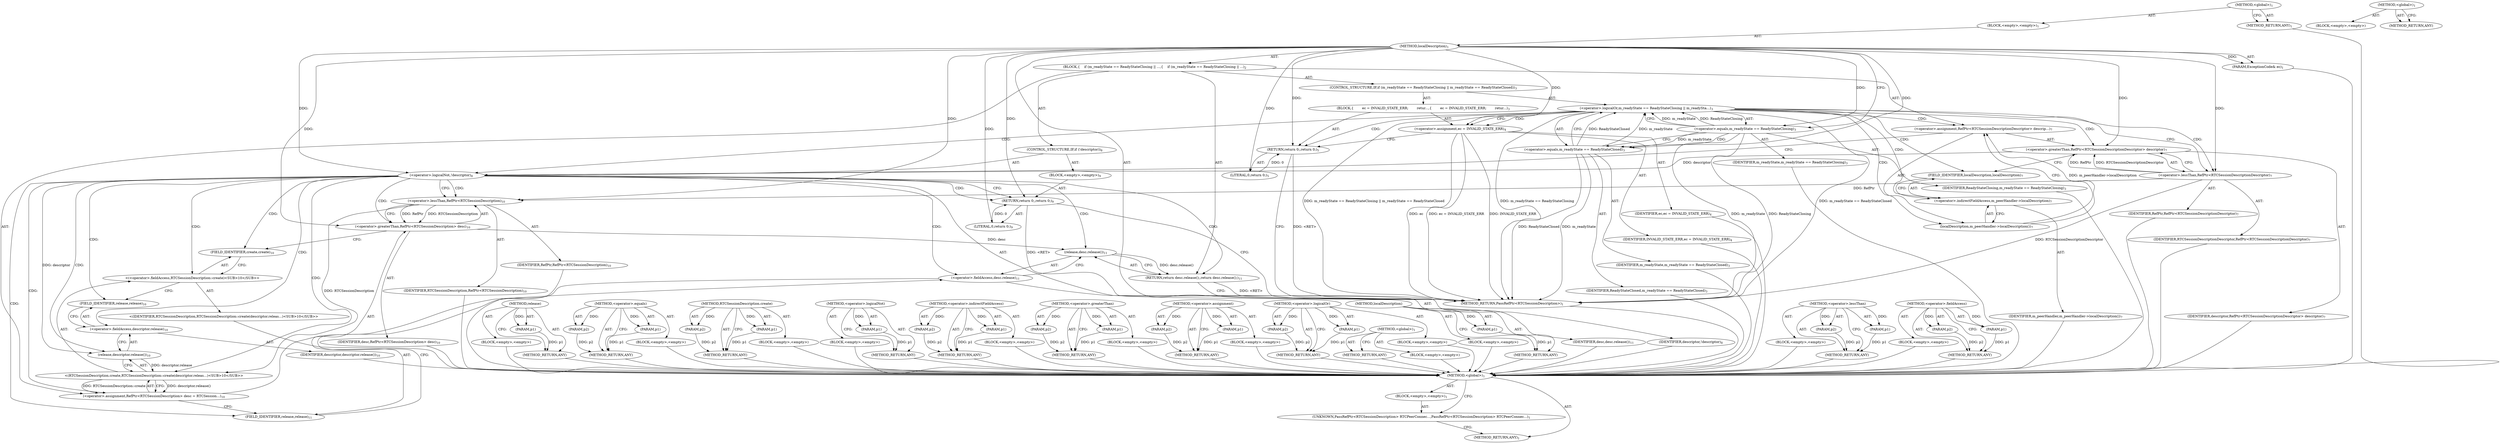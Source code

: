 digraph "&lt;global&gt;" {
vulnerable_101 [label=<(METHOD,&lt;operator&gt;.lessThan)>];
vulnerable_102 [label=<(PARAM,p1)>];
vulnerable_103 [label=<(PARAM,p2)>];
vulnerable_104 [label=<(BLOCK,&lt;empty&gt;,&lt;empty&gt;)>];
vulnerable_105 [label=<(METHOD_RETURN,ANY)>];
vulnerable_124 [label=<(METHOD,&lt;operator&gt;.fieldAccess)>];
vulnerable_125 [label=<(PARAM,p1)>];
vulnerable_126 [label=<(PARAM,p2)>];
vulnerable_127 [label=<(BLOCK,&lt;empty&gt;,&lt;empty&gt;)>];
vulnerable_128 [label=<(METHOD_RETURN,ANY)>];
vulnerable_6 [label=<(METHOD,&lt;global&gt;)<SUB>1</SUB>>];
vulnerable_7 [label=<(BLOCK,&lt;empty&gt;,&lt;empty&gt;)<SUB>1</SUB>>];
vulnerable_8 [label=<(METHOD,localDescription)<SUB>1</SUB>>];
vulnerable_9 [label=<(PARAM,ExceptionCode&amp; ec)<SUB>1</SUB>>];
vulnerable_10 [label=<(BLOCK,{
    if (m_readyState == ReadyStateClosing || ...,{
    if (m_readyState == ReadyStateClosing || ...)<SUB>2</SUB>>];
vulnerable_11 [label=<(CONTROL_STRUCTURE,IF,if (m_readyState == ReadyStateClosing || m_readyState == ReadyStateClosed))<SUB>3</SUB>>];
vulnerable_12 [label=<(&lt;operator&gt;.logicalOr,m_readyState == ReadyStateClosing || m_readySta...)<SUB>3</SUB>>];
vulnerable_13 [label=<(&lt;operator&gt;.equals,m_readyState == ReadyStateClosing)<SUB>3</SUB>>];
vulnerable_14 [label=<(IDENTIFIER,m_readyState,m_readyState == ReadyStateClosing)<SUB>3</SUB>>];
vulnerable_15 [label=<(IDENTIFIER,ReadyStateClosing,m_readyState == ReadyStateClosing)<SUB>3</SUB>>];
vulnerable_16 [label=<(&lt;operator&gt;.equals,m_readyState == ReadyStateClosed)<SUB>3</SUB>>];
vulnerable_17 [label=<(IDENTIFIER,m_readyState,m_readyState == ReadyStateClosed)<SUB>3</SUB>>];
vulnerable_18 [label=<(IDENTIFIER,ReadyStateClosed,m_readyState == ReadyStateClosed)<SUB>3</SUB>>];
vulnerable_19 [label=<(BLOCK,{
        ec = INVALID_STATE_ERR;
        retur...,{
        ec = INVALID_STATE_ERR;
        retur...)<SUB>3</SUB>>];
vulnerable_20 [label=<(&lt;operator&gt;.assignment,ec = INVALID_STATE_ERR)<SUB>4</SUB>>];
vulnerable_21 [label=<(IDENTIFIER,ec,ec = INVALID_STATE_ERR)<SUB>4</SUB>>];
vulnerable_22 [label=<(IDENTIFIER,INVALID_STATE_ERR,ec = INVALID_STATE_ERR)<SUB>4</SUB>>];
vulnerable_23 [label=<(RETURN,return 0;,return 0;)<SUB>5</SUB>>];
vulnerable_24 [label=<(LITERAL,0,return 0;)<SUB>5</SUB>>];
vulnerable_25 [label=<(&lt;operator&gt;.assignment,RefPtr&lt;RTCSessionDescriptionDescriptor&gt; descrip...)<SUB>7</SUB>>];
vulnerable_26 [label=<(&lt;operator&gt;.greaterThan,RefPtr&lt;RTCSessionDescriptionDescriptor&gt; descriptor)<SUB>7</SUB>>];
vulnerable_27 [label=<(&lt;operator&gt;.lessThan,RefPtr&lt;RTCSessionDescriptionDescriptor)<SUB>7</SUB>>];
vulnerable_28 [label=<(IDENTIFIER,RefPtr,RefPtr&lt;RTCSessionDescriptionDescriptor)<SUB>7</SUB>>];
vulnerable_29 [label=<(IDENTIFIER,RTCSessionDescriptionDescriptor,RefPtr&lt;RTCSessionDescriptionDescriptor)<SUB>7</SUB>>];
vulnerable_30 [label=<(IDENTIFIER,descriptor,RefPtr&lt;RTCSessionDescriptionDescriptor&gt; descriptor)<SUB>7</SUB>>];
vulnerable_31 [label=<(localDescription,m_peerHandler-&gt;localDescription())<SUB>7</SUB>>];
vulnerable_32 [label=<(&lt;operator&gt;.indirectFieldAccess,m_peerHandler-&gt;localDescription)<SUB>7</SUB>>];
vulnerable_33 [label=<(IDENTIFIER,m_peerHandler,m_peerHandler-&gt;localDescription())<SUB>7</SUB>>];
vulnerable_34 [label=<(FIELD_IDENTIFIER,localDescription,localDescription)<SUB>7</SUB>>];
vulnerable_35 [label=<(CONTROL_STRUCTURE,IF,if (!descriptor))<SUB>8</SUB>>];
vulnerable_36 [label=<(&lt;operator&gt;.logicalNot,!descriptor)<SUB>8</SUB>>];
vulnerable_37 [label=<(IDENTIFIER,descriptor,!descriptor)<SUB>8</SUB>>];
vulnerable_38 [label=<(BLOCK,&lt;empty&gt;,&lt;empty&gt;)<SUB>9</SUB>>];
vulnerable_39 [label=<(RETURN,return 0;,return 0;)<SUB>9</SUB>>];
vulnerable_40 [label=<(LITERAL,0,return 0;)<SUB>9</SUB>>];
vulnerable_41 [label=<(&lt;operator&gt;.assignment,RefPtr&lt;RTCSessionDescription&gt; desc = RTCSession...)<SUB>10</SUB>>];
vulnerable_42 [label=<(&lt;operator&gt;.greaterThan,RefPtr&lt;RTCSessionDescription&gt; desc)<SUB>10</SUB>>];
vulnerable_43 [label=<(&lt;operator&gt;.lessThan,RefPtr&lt;RTCSessionDescription)<SUB>10</SUB>>];
vulnerable_44 [label=<(IDENTIFIER,RefPtr,RefPtr&lt;RTCSessionDescription)<SUB>10</SUB>>];
vulnerable_45 [label=<(IDENTIFIER,RTCSessionDescription,RefPtr&lt;RTCSessionDescription)<SUB>10</SUB>>];
vulnerable_46 [label=<(IDENTIFIER,desc,RefPtr&lt;RTCSessionDescription&gt; desc)<SUB>10</SUB>>];
vulnerable_47 [label="<(RTCSessionDescription.create,RTCSessionDescription::create(descriptor.releas...)<SUB>10</SUB>>"];
vulnerable_48 [label="<(&lt;operator&gt;.fieldAccess,RTCSessionDescription::create)<SUB>10</SUB>>"];
vulnerable_49 [label="<(IDENTIFIER,RTCSessionDescription,RTCSessionDescription::create(descriptor.releas...)<SUB>10</SUB>>"];
vulnerable_50 [label=<(FIELD_IDENTIFIER,create,create)<SUB>10</SUB>>];
vulnerable_51 [label=<(release,descriptor.release())<SUB>10</SUB>>];
vulnerable_52 [label=<(&lt;operator&gt;.fieldAccess,descriptor.release)<SUB>10</SUB>>];
vulnerable_53 [label=<(IDENTIFIER,descriptor,descriptor.release())<SUB>10</SUB>>];
vulnerable_54 [label=<(FIELD_IDENTIFIER,release,release)<SUB>10</SUB>>];
vulnerable_55 [label=<(RETURN,return desc.release();,return desc.release();)<SUB>11</SUB>>];
vulnerable_56 [label=<(release,desc.release())<SUB>11</SUB>>];
vulnerable_57 [label=<(&lt;operator&gt;.fieldAccess,desc.release)<SUB>11</SUB>>];
vulnerable_58 [label=<(IDENTIFIER,desc,desc.release())<SUB>11</SUB>>];
vulnerable_59 [label=<(FIELD_IDENTIFIER,release,release)<SUB>11</SUB>>];
vulnerable_60 [label=<(METHOD_RETURN,PassRefPtr&lt;RTCSessionDescription&gt;)<SUB>1</SUB>>];
vulnerable_62 [label=<(METHOD_RETURN,ANY)<SUB>1</SUB>>];
vulnerable_129 [label=<(METHOD,release)>];
vulnerable_130 [label=<(PARAM,p1)>];
vulnerable_131 [label=<(BLOCK,&lt;empty&gt;,&lt;empty&gt;)>];
vulnerable_132 [label=<(METHOD_RETURN,ANY)>];
vulnerable_86 [label=<(METHOD,&lt;operator&gt;.equals)>];
vulnerable_87 [label=<(PARAM,p1)>];
vulnerable_88 [label=<(PARAM,p2)>];
vulnerable_89 [label=<(BLOCK,&lt;empty&gt;,&lt;empty&gt;)>];
vulnerable_90 [label=<(METHOD_RETURN,ANY)>];
vulnerable_119 [label=<(METHOD,RTCSessionDescription.create)>];
vulnerable_120 [label=<(PARAM,p1)>];
vulnerable_121 [label=<(PARAM,p2)>];
vulnerable_122 [label=<(BLOCK,&lt;empty&gt;,&lt;empty&gt;)>];
vulnerable_123 [label=<(METHOD_RETURN,ANY)>];
vulnerable_115 [label=<(METHOD,&lt;operator&gt;.logicalNot)>];
vulnerable_116 [label=<(PARAM,p1)>];
vulnerable_117 [label=<(BLOCK,&lt;empty&gt;,&lt;empty&gt;)>];
vulnerable_118 [label=<(METHOD_RETURN,ANY)>];
vulnerable_110 [label=<(METHOD,&lt;operator&gt;.indirectFieldAccess)>];
vulnerable_111 [label=<(PARAM,p1)>];
vulnerable_112 [label=<(PARAM,p2)>];
vulnerable_113 [label=<(BLOCK,&lt;empty&gt;,&lt;empty&gt;)>];
vulnerable_114 [label=<(METHOD_RETURN,ANY)>];
vulnerable_96 [label=<(METHOD,&lt;operator&gt;.greaterThan)>];
vulnerable_97 [label=<(PARAM,p1)>];
vulnerable_98 [label=<(PARAM,p2)>];
vulnerable_99 [label=<(BLOCK,&lt;empty&gt;,&lt;empty&gt;)>];
vulnerable_100 [label=<(METHOD_RETURN,ANY)>];
vulnerable_91 [label=<(METHOD,&lt;operator&gt;.assignment)>];
vulnerable_92 [label=<(PARAM,p1)>];
vulnerable_93 [label=<(PARAM,p2)>];
vulnerable_94 [label=<(BLOCK,&lt;empty&gt;,&lt;empty&gt;)>];
vulnerable_95 [label=<(METHOD_RETURN,ANY)>];
vulnerable_81 [label=<(METHOD,&lt;operator&gt;.logicalOr)>];
vulnerable_82 [label=<(PARAM,p1)>];
vulnerable_83 [label=<(PARAM,p2)>];
vulnerable_84 [label=<(BLOCK,&lt;empty&gt;,&lt;empty&gt;)>];
vulnerable_85 [label=<(METHOD_RETURN,ANY)>];
vulnerable_75 [label=<(METHOD,&lt;global&gt;)<SUB>1</SUB>>];
vulnerable_76 [label=<(BLOCK,&lt;empty&gt;,&lt;empty&gt;)>];
vulnerable_77 [label=<(METHOD_RETURN,ANY)>];
vulnerable_106 [label=<(METHOD,localDescription)>];
vulnerable_107 [label=<(PARAM,p1)>];
vulnerable_108 [label=<(BLOCK,&lt;empty&gt;,&lt;empty&gt;)>];
vulnerable_109 [label=<(METHOD_RETURN,ANY)>];
fixed_6 [label=<(METHOD,&lt;global&gt;)<SUB>1</SUB>>];
fixed_7 [label=<(BLOCK,&lt;empty&gt;,&lt;empty&gt;)<SUB>1</SUB>>];
fixed_8 [label=<(UNKNOWN,PassRefPtr&lt;RTCSessionDescription&gt; RTCPeerConnec...,PassRefPtr&lt;RTCSessionDescription&gt; RTCPeerConnec...)<SUB>1</SUB>>];
fixed_9 [label=<(METHOD_RETURN,ANY)<SUB>1</SUB>>];
fixed_14 [label=<(METHOD,&lt;global&gt;)<SUB>1</SUB>>];
fixed_15 [label=<(BLOCK,&lt;empty&gt;,&lt;empty&gt;)>];
fixed_16 [label=<(METHOD_RETURN,ANY)>];
vulnerable_101 -> vulnerable_102  [key=0, label="AST: "];
vulnerable_101 -> vulnerable_102  [key=1, label="DDG: "];
vulnerable_101 -> vulnerable_104  [key=0, label="AST: "];
vulnerable_101 -> vulnerable_103  [key=0, label="AST: "];
vulnerable_101 -> vulnerable_103  [key=1, label="DDG: "];
vulnerable_101 -> vulnerable_105  [key=0, label="AST: "];
vulnerable_101 -> vulnerable_105  [key=1, label="CFG: "];
vulnerable_102 -> vulnerable_105  [key=0, label="DDG: p1"];
vulnerable_103 -> vulnerable_105  [key=0, label="DDG: p2"];
vulnerable_104 -> fixed_6  [key=0];
vulnerable_105 -> fixed_6  [key=0];
vulnerable_124 -> vulnerable_125  [key=0, label="AST: "];
vulnerable_124 -> vulnerable_125  [key=1, label="DDG: "];
vulnerable_124 -> vulnerable_127  [key=0, label="AST: "];
vulnerable_124 -> vulnerable_126  [key=0, label="AST: "];
vulnerable_124 -> vulnerable_126  [key=1, label="DDG: "];
vulnerable_124 -> vulnerable_128  [key=0, label="AST: "];
vulnerable_124 -> vulnerable_128  [key=1, label="CFG: "];
vulnerable_125 -> vulnerable_128  [key=0, label="DDG: p1"];
vulnerable_126 -> vulnerable_128  [key=0, label="DDG: p2"];
vulnerable_127 -> fixed_6  [key=0];
vulnerable_128 -> fixed_6  [key=0];
vulnerable_6 -> vulnerable_7  [key=0, label="AST: "];
vulnerable_6 -> vulnerable_62  [key=0, label="AST: "];
vulnerable_6 -> vulnerable_62  [key=1, label="CFG: "];
vulnerable_7 -> vulnerable_8  [key=0, label="AST: "];
vulnerable_8 -> vulnerable_9  [key=0, label="AST: "];
vulnerable_8 -> vulnerable_9  [key=1, label="DDG: "];
vulnerable_8 -> vulnerable_10  [key=0, label="AST: "];
vulnerable_8 -> vulnerable_60  [key=0, label="AST: "];
vulnerable_8 -> vulnerable_13  [key=0, label="CFG: "];
vulnerable_8 -> vulnerable_13  [key=1, label="DDG: "];
vulnerable_8 -> vulnerable_20  [key=0, label="DDG: "];
vulnerable_8 -> vulnerable_23  [key=0, label="DDG: "];
vulnerable_8 -> vulnerable_26  [key=0, label="DDG: "];
vulnerable_8 -> vulnerable_36  [key=0, label="DDG: "];
vulnerable_8 -> vulnerable_39  [key=0, label="DDG: "];
vulnerable_8 -> vulnerable_42  [key=0, label="DDG: "];
vulnerable_8 -> vulnerable_16  [key=0, label="DDG: "];
vulnerable_8 -> vulnerable_24  [key=0, label="DDG: "];
vulnerable_8 -> vulnerable_27  [key=0, label="DDG: "];
vulnerable_8 -> vulnerable_40  [key=0, label="DDG: "];
vulnerable_8 -> vulnerable_43  [key=0, label="DDG: "];
vulnerable_9 -> fixed_6  [key=0];
vulnerable_10 -> vulnerable_11  [key=0, label="AST: "];
vulnerable_10 -> vulnerable_25  [key=0, label="AST: "];
vulnerable_10 -> vulnerable_35  [key=0, label="AST: "];
vulnerable_10 -> vulnerable_41  [key=0, label="AST: "];
vulnerable_10 -> vulnerable_55  [key=0, label="AST: "];
vulnerable_11 -> vulnerable_12  [key=0, label="AST: "];
vulnerable_11 -> vulnerable_19  [key=0, label="AST: "];
vulnerable_12 -> vulnerable_13  [key=0, label="AST: "];
vulnerable_12 -> vulnerable_16  [key=0, label="AST: "];
vulnerable_12 -> vulnerable_20  [key=0, label="CFG: "];
vulnerable_12 -> vulnerable_20  [key=1, label="CDG: "];
vulnerable_12 -> vulnerable_27  [key=0, label="CFG: "];
vulnerable_12 -> vulnerable_27  [key=1, label="CDG: "];
vulnerable_12 -> vulnerable_60  [key=0, label="DDG: m_readyState == ReadyStateClosing"];
vulnerable_12 -> vulnerable_60  [key=1, label="DDG: m_readyState == ReadyStateClosed"];
vulnerable_12 -> vulnerable_60  [key=2, label="DDG: m_readyState == ReadyStateClosing || m_readyState == ReadyStateClosed"];
vulnerable_12 -> vulnerable_34  [key=0, label="CDG: "];
vulnerable_12 -> vulnerable_32  [key=0, label="CDG: "];
vulnerable_12 -> vulnerable_26  [key=0, label="CDG: "];
vulnerable_12 -> vulnerable_23  [key=0, label="CDG: "];
vulnerable_12 -> vulnerable_36  [key=0, label="CDG: "];
vulnerable_12 -> vulnerable_25  [key=0, label="CDG: "];
vulnerable_12 -> vulnerable_31  [key=0, label="CDG: "];
vulnerable_13 -> vulnerable_14  [key=0, label="AST: "];
vulnerable_13 -> vulnerable_15  [key=0, label="AST: "];
vulnerable_13 -> vulnerable_12  [key=0, label="CFG: "];
vulnerable_13 -> vulnerable_12  [key=1, label="DDG: m_readyState"];
vulnerable_13 -> vulnerable_12  [key=2, label="DDG: ReadyStateClosing"];
vulnerable_13 -> vulnerable_16  [key=0, label="CFG: "];
vulnerable_13 -> vulnerable_16  [key=1, label="DDG: m_readyState"];
vulnerable_13 -> vulnerable_16  [key=2, label="CDG: "];
vulnerable_13 -> vulnerable_60  [key=0, label="DDG: m_readyState"];
vulnerable_13 -> vulnerable_60  [key=1, label="DDG: ReadyStateClosing"];
vulnerable_14 -> fixed_6  [key=0];
vulnerable_15 -> fixed_6  [key=0];
vulnerable_16 -> vulnerable_17  [key=0, label="AST: "];
vulnerable_16 -> vulnerable_18  [key=0, label="AST: "];
vulnerable_16 -> vulnerable_12  [key=0, label="CFG: "];
vulnerable_16 -> vulnerable_12  [key=1, label="DDG: m_readyState"];
vulnerable_16 -> vulnerable_12  [key=2, label="DDG: ReadyStateClosed"];
vulnerable_16 -> vulnerable_60  [key=0, label="DDG: m_readyState"];
vulnerable_16 -> vulnerable_60  [key=1, label="DDG: ReadyStateClosed"];
vulnerable_17 -> fixed_6  [key=0];
vulnerable_18 -> fixed_6  [key=0];
vulnerable_19 -> vulnerable_20  [key=0, label="AST: "];
vulnerable_19 -> vulnerable_23  [key=0, label="AST: "];
vulnerable_20 -> vulnerable_21  [key=0, label="AST: "];
vulnerable_20 -> vulnerable_22  [key=0, label="AST: "];
vulnerable_20 -> vulnerable_23  [key=0, label="CFG: "];
vulnerable_20 -> vulnerable_60  [key=0, label="DDG: ec"];
vulnerable_20 -> vulnerable_60  [key=1, label="DDG: ec = INVALID_STATE_ERR"];
vulnerable_20 -> vulnerable_60  [key=2, label="DDG: INVALID_STATE_ERR"];
vulnerable_21 -> fixed_6  [key=0];
vulnerable_22 -> fixed_6  [key=0];
vulnerable_23 -> vulnerable_24  [key=0, label="AST: "];
vulnerable_23 -> vulnerable_60  [key=0, label="CFG: "];
vulnerable_23 -> vulnerable_60  [key=1, label="DDG: &lt;RET&gt;"];
vulnerable_24 -> vulnerable_23  [key=0, label="DDG: 0"];
vulnerable_25 -> vulnerable_26  [key=0, label="AST: "];
vulnerable_25 -> vulnerable_31  [key=0, label="AST: "];
vulnerable_25 -> vulnerable_36  [key=0, label="CFG: "];
vulnerable_26 -> vulnerable_27  [key=0, label="AST: "];
vulnerable_26 -> vulnerable_30  [key=0, label="AST: "];
vulnerable_26 -> vulnerable_34  [key=0, label="CFG: "];
vulnerable_26 -> vulnerable_36  [key=0, label="DDG: descriptor"];
vulnerable_27 -> vulnerable_28  [key=0, label="AST: "];
vulnerable_27 -> vulnerable_29  [key=0, label="AST: "];
vulnerable_27 -> vulnerable_26  [key=0, label="CFG: "];
vulnerable_27 -> vulnerable_26  [key=1, label="DDG: RefPtr"];
vulnerable_27 -> vulnerable_26  [key=2, label="DDG: RTCSessionDescriptionDescriptor"];
vulnerable_27 -> vulnerable_60  [key=0, label="DDG: RTCSessionDescriptionDescriptor"];
vulnerable_27 -> vulnerable_43  [key=0, label="DDG: RefPtr"];
vulnerable_28 -> fixed_6  [key=0];
vulnerable_29 -> fixed_6  [key=0];
vulnerable_30 -> fixed_6  [key=0];
vulnerable_31 -> vulnerable_32  [key=0, label="AST: "];
vulnerable_31 -> vulnerable_25  [key=0, label="CFG: "];
vulnerable_31 -> vulnerable_25  [key=1, label="DDG: m_peerHandler-&gt;localDescription"];
vulnerable_32 -> vulnerable_33  [key=0, label="AST: "];
vulnerable_32 -> vulnerable_34  [key=0, label="AST: "];
vulnerable_32 -> vulnerable_31  [key=0, label="CFG: "];
vulnerable_33 -> fixed_6  [key=0];
vulnerable_34 -> vulnerable_32  [key=0, label="CFG: "];
vulnerable_35 -> vulnerable_36  [key=0, label="AST: "];
vulnerable_35 -> vulnerable_38  [key=0, label="AST: "];
vulnerable_36 -> vulnerable_37  [key=0, label="AST: "];
vulnerable_36 -> vulnerable_39  [key=0, label="CFG: "];
vulnerable_36 -> vulnerable_39  [key=1, label="CDG: "];
vulnerable_36 -> vulnerable_43  [key=0, label="CFG: "];
vulnerable_36 -> vulnerable_43  [key=1, label="CDG: "];
vulnerable_36 -> vulnerable_51  [key=0, label="DDG: descriptor"];
vulnerable_36 -> vulnerable_51  [key=1, label="CDG: "];
vulnerable_36 -> vulnerable_47  [key=0, label="CDG: "];
vulnerable_36 -> vulnerable_48  [key=0, label="CDG: "];
vulnerable_36 -> vulnerable_42  [key=0, label="CDG: "];
vulnerable_36 -> vulnerable_57  [key=0, label="CDG: "];
vulnerable_36 -> vulnerable_52  [key=0, label="CDG: "];
vulnerable_36 -> vulnerable_56  [key=0, label="CDG: "];
vulnerable_36 -> vulnerable_41  [key=0, label="CDG: "];
vulnerable_36 -> vulnerable_50  [key=0, label="CDG: "];
vulnerable_36 -> vulnerable_59  [key=0, label="CDG: "];
vulnerable_36 -> vulnerable_55  [key=0, label="CDG: "];
vulnerable_36 -> vulnerable_54  [key=0, label="CDG: "];
vulnerable_37 -> fixed_6  [key=0];
vulnerable_38 -> vulnerable_39  [key=0, label="AST: "];
vulnerable_39 -> vulnerable_40  [key=0, label="AST: "];
vulnerable_39 -> vulnerable_60  [key=0, label="CFG: "];
vulnerable_39 -> vulnerable_60  [key=1, label="DDG: &lt;RET&gt;"];
vulnerable_40 -> vulnerable_39  [key=0, label="DDG: 0"];
vulnerable_41 -> vulnerable_42  [key=0, label="AST: "];
vulnerable_41 -> vulnerable_47  [key=0, label="AST: "];
vulnerable_41 -> vulnerable_59  [key=0, label="CFG: "];
vulnerable_42 -> vulnerable_43  [key=0, label="AST: "];
vulnerable_42 -> vulnerable_46  [key=0, label="AST: "];
vulnerable_42 -> vulnerable_50  [key=0, label="CFG: "];
vulnerable_42 -> vulnerable_56  [key=0, label="DDG: desc"];
vulnerable_43 -> vulnerable_44  [key=0, label="AST: "];
vulnerable_43 -> vulnerable_45  [key=0, label="AST: "];
vulnerable_43 -> vulnerable_42  [key=0, label="CFG: "];
vulnerable_43 -> vulnerable_42  [key=1, label="DDG: RefPtr"];
vulnerable_43 -> vulnerable_42  [key=2, label="DDG: RTCSessionDescription"];
vulnerable_43 -> vulnerable_47  [key=0, label="DDG: RTCSessionDescription"];
vulnerable_44 -> fixed_6  [key=0];
vulnerable_45 -> fixed_6  [key=0];
vulnerable_46 -> fixed_6  [key=0];
vulnerable_47 -> vulnerable_48  [key=0, label="AST: "];
vulnerable_47 -> vulnerable_51  [key=0, label="AST: "];
vulnerable_47 -> vulnerable_41  [key=0, label="CFG: "];
vulnerable_47 -> vulnerable_41  [key=1, label="DDG: RTCSessionDescription::create"];
vulnerable_47 -> vulnerable_41  [key=2, label="DDG: descriptor.release()"];
vulnerable_48 -> vulnerable_49  [key=0, label="AST: "];
vulnerable_48 -> vulnerable_50  [key=0, label="AST: "];
vulnerable_48 -> vulnerable_54  [key=0, label="CFG: "];
vulnerable_49 -> fixed_6  [key=0];
vulnerable_50 -> vulnerable_48  [key=0, label="CFG: "];
vulnerable_51 -> vulnerable_52  [key=0, label="AST: "];
vulnerable_51 -> vulnerable_47  [key=0, label="CFG: "];
vulnerable_51 -> vulnerable_47  [key=1, label="DDG: descriptor.release"];
vulnerable_52 -> vulnerable_53  [key=0, label="AST: "];
vulnerable_52 -> vulnerable_54  [key=0, label="AST: "];
vulnerable_52 -> vulnerable_51  [key=0, label="CFG: "];
vulnerable_53 -> fixed_6  [key=0];
vulnerable_54 -> vulnerable_52  [key=0, label="CFG: "];
vulnerable_55 -> vulnerable_56  [key=0, label="AST: "];
vulnerable_55 -> vulnerable_60  [key=0, label="CFG: "];
vulnerable_55 -> vulnerable_60  [key=1, label="DDG: &lt;RET&gt;"];
vulnerable_56 -> vulnerable_57  [key=0, label="AST: "];
vulnerable_56 -> vulnerable_55  [key=0, label="CFG: "];
vulnerable_56 -> vulnerable_55  [key=1, label="DDG: desc.release()"];
vulnerable_57 -> vulnerable_58  [key=0, label="AST: "];
vulnerable_57 -> vulnerable_59  [key=0, label="AST: "];
vulnerable_57 -> vulnerable_56  [key=0, label="CFG: "];
vulnerable_58 -> fixed_6  [key=0];
vulnerable_59 -> vulnerable_57  [key=0, label="CFG: "];
vulnerable_60 -> fixed_6  [key=0];
vulnerable_62 -> fixed_6  [key=0];
vulnerable_129 -> vulnerable_130  [key=0, label="AST: "];
vulnerable_129 -> vulnerable_130  [key=1, label="DDG: "];
vulnerable_129 -> vulnerable_131  [key=0, label="AST: "];
vulnerable_129 -> vulnerable_132  [key=0, label="AST: "];
vulnerable_129 -> vulnerable_132  [key=1, label="CFG: "];
vulnerable_130 -> vulnerable_132  [key=0, label="DDG: p1"];
vulnerable_131 -> fixed_6  [key=0];
vulnerable_132 -> fixed_6  [key=0];
vulnerable_86 -> vulnerable_87  [key=0, label="AST: "];
vulnerable_86 -> vulnerable_87  [key=1, label="DDG: "];
vulnerable_86 -> vulnerable_89  [key=0, label="AST: "];
vulnerable_86 -> vulnerable_88  [key=0, label="AST: "];
vulnerable_86 -> vulnerable_88  [key=1, label="DDG: "];
vulnerable_86 -> vulnerable_90  [key=0, label="AST: "];
vulnerable_86 -> vulnerable_90  [key=1, label="CFG: "];
vulnerable_87 -> vulnerable_90  [key=0, label="DDG: p1"];
vulnerable_88 -> vulnerable_90  [key=0, label="DDG: p2"];
vulnerable_89 -> fixed_6  [key=0];
vulnerable_90 -> fixed_6  [key=0];
vulnerable_119 -> vulnerable_120  [key=0, label="AST: "];
vulnerable_119 -> vulnerable_120  [key=1, label="DDG: "];
vulnerable_119 -> vulnerable_122  [key=0, label="AST: "];
vulnerable_119 -> vulnerable_121  [key=0, label="AST: "];
vulnerable_119 -> vulnerable_121  [key=1, label="DDG: "];
vulnerable_119 -> vulnerable_123  [key=0, label="AST: "];
vulnerable_119 -> vulnerable_123  [key=1, label="CFG: "];
vulnerable_120 -> vulnerable_123  [key=0, label="DDG: p1"];
vulnerable_121 -> vulnerable_123  [key=0, label="DDG: p2"];
vulnerable_122 -> fixed_6  [key=0];
vulnerable_123 -> fixed_6  [key=0];
vulnerable_115 -> vulnerable_116  [key=0, label="AST: "];
vulnerable_115 -> vulnerable_116  [key=1, label="DDG: "];
vulnerable_115 -> vulnerable_117  [key=0, label="AST: "];
vulnerable_115 -> vulnerable_118  [key=0, label="AST: "];
vulnerable_115 -> vulnerable_118  [key=1, label="CFG: "];
vulnerable_116 -> vulnerable_118  [key=0, label="DDG: p1"];
vulnerable_117 -> fixed_6  [key=0];
vulnerable_118 -> fixed_6  [key=0];
vulnerable_110 -> vulnerable_111  [key=0, label="AST: "];
vulnerable_110 -> vulnerable_111  [key=1, label="DDG: "];
vulnerable_110 -> vulnerable_113  [key=0, label="AST: "];
vulnerable_110 -> vulnerable_112  [key=0, label="AST: "];
vulnerable_110 -> vulnerable_112  [key=1, label="DDG: "];
vulnerable_110 -> vulnerable_114  [key=0, label="AST: "];
vulnerable_110 -> vulnerable_114  [key=1, label="CFG: "];
vulnerable_111 -> vulnerable_114  [key=0, label="DDG: p1"];
vulnerable_112 -> vulnerable_114  [key=0, label="DDG: p2"];
vulnerable_113 -> fixed_6  [key=0];
vulnerable_114 -> fixed_6  [key=0];
vulnerable_96 -> vulnerable_97  [key=0, label="AST: "];
vulnerable_96 -> vulnerable_97  [key=1, label="DDG: "];
vulnerable_96 -> vulnerable_99  [key=0, label="AST: "];
vulnerable_96 -> vulnerable_98  [key=0, label="AST: "];
vulnerable_96 -> vulnerable_98  [key=1, label="DDG: "];
vulnerable_96 -> vulnerable_100  [key=0, label="AST: "];
vulnerable_96 -> vulnerable_100  [key=1, label="CFG: "];
vulnerable_97 -> vulnerable_100  [key=0, label="DDG: p1"];
vulnerable_98 -> vulnerable_100  [key=0, label="DDG: p2"];
vulnerable_99 -> fixed_6  [key=0];
vulnerable_100 -> fixed_6  [key=0];
vulnerable_91 -> vulnerable_92  [key=0, label="AST: "];
vulnerable_91 -> vulnerable_92  [key=1, label="DDG: "];
vulnerable_91 -> vulnerable_94  [key=0, label="AST: "];
vulnerable_91 -> vulnerable_93  [key=0, label="AST: "];
vulnerable_91 -> vulnerable_93  [key=1, label="DDG: "];
vulnerable_91 -> vulnerable_95  [key=0, label="AST: "];
vulnerable_91 -> vulnerable_95  [key=1, label="CFG: "];
vulnerable_92 -> vulnerable_95  [key=0, label="DDG: p1"];
vulnerable_93 -> vulnerable_95  [key=0, label="DDG: p2"];
vulnerable_94 -> fixed_6  [key=0];
vulnerable_95 -> fixed_6  [key=0];
vulnerable_81 -> vulnerable_82  [key=0, label="AST: "];
vulnerable_81 -> vulnerable_82  [key=1, label="DDG: "];
vulnerable_81 -> vulnerable_84  [key=0, label="AST: "];
vulnerable_81 -> vulnerable_83  [key=0, label="AST: "];
vulnerable_81 -> vulnerable_83  [key=1, label="DDG: "];
vulnerable_81 -> vulnerable_85  [key=0, label="AST: "];
vulnerable_81 -> vulnerable_85  [key=1, label="CFG: "];
vulnerable_82 -> vulnerable_85  [key=0, label="DDG: p1"];
vulnerable_83 -> vulnerable_85  [key=0, label="DDG: p2"];
vulnerable_84 -> fixed_6  [key=0];
vulnerable_85 -> fixed_6  [key=0];
vulnerable_75 -> vulnerable_76  [key=0, label="AST: "];
vulnerable_75 -> vulnerable_77  [key=0, label="AST: "];
vulnerable_75 -> vulnerable_77  [key=1, label="CFG: "];
vulnerable_76 -> fixed_6  [key=0];
vulnerable_77 -> fixed_6  [key=0];
vulnerable_106 -> vulnerable_107  [key=0, label="AST: "];
vulnerable_106 -> vulnerable_107  [key=1, label="DDG: "];
vulnerable_106 -> vulnerable_108  [key=0, label="AST: "];
vulnerable_106 -> vulnerable_109  [key=0, label="AST: "];
vulnerable_106 -> vulnerable_109  [key=1, label="CFG: "];
vulnerable_107 -> vulnerable_109  [key=0, label="DDG: p1"];
vulnerable_108 -> fixed_6  [key=0];
vulnerable_109 -> fixed_6  [key=0];
fixed_6 -> fixed_7  [key=0, label="AST: "];
fixed_6 -> fixed_9  [key=0, label="AST: "];
fixed_6 -> fixed_8  [key=0, label="CFG: "];
fixed_7 -> fixed_8  [key=0, label="AST: "];
fixed_8 -> fixed_9  [key=0, label="CFG: "];
fixed_14 -> fixed_15  [key=0, label="AST: "];
fixed_14 -> fixed_16  [key=0, label="AST: "];
fixed_14 -> fixed_16  [key=1, label="CFG: "];
}
